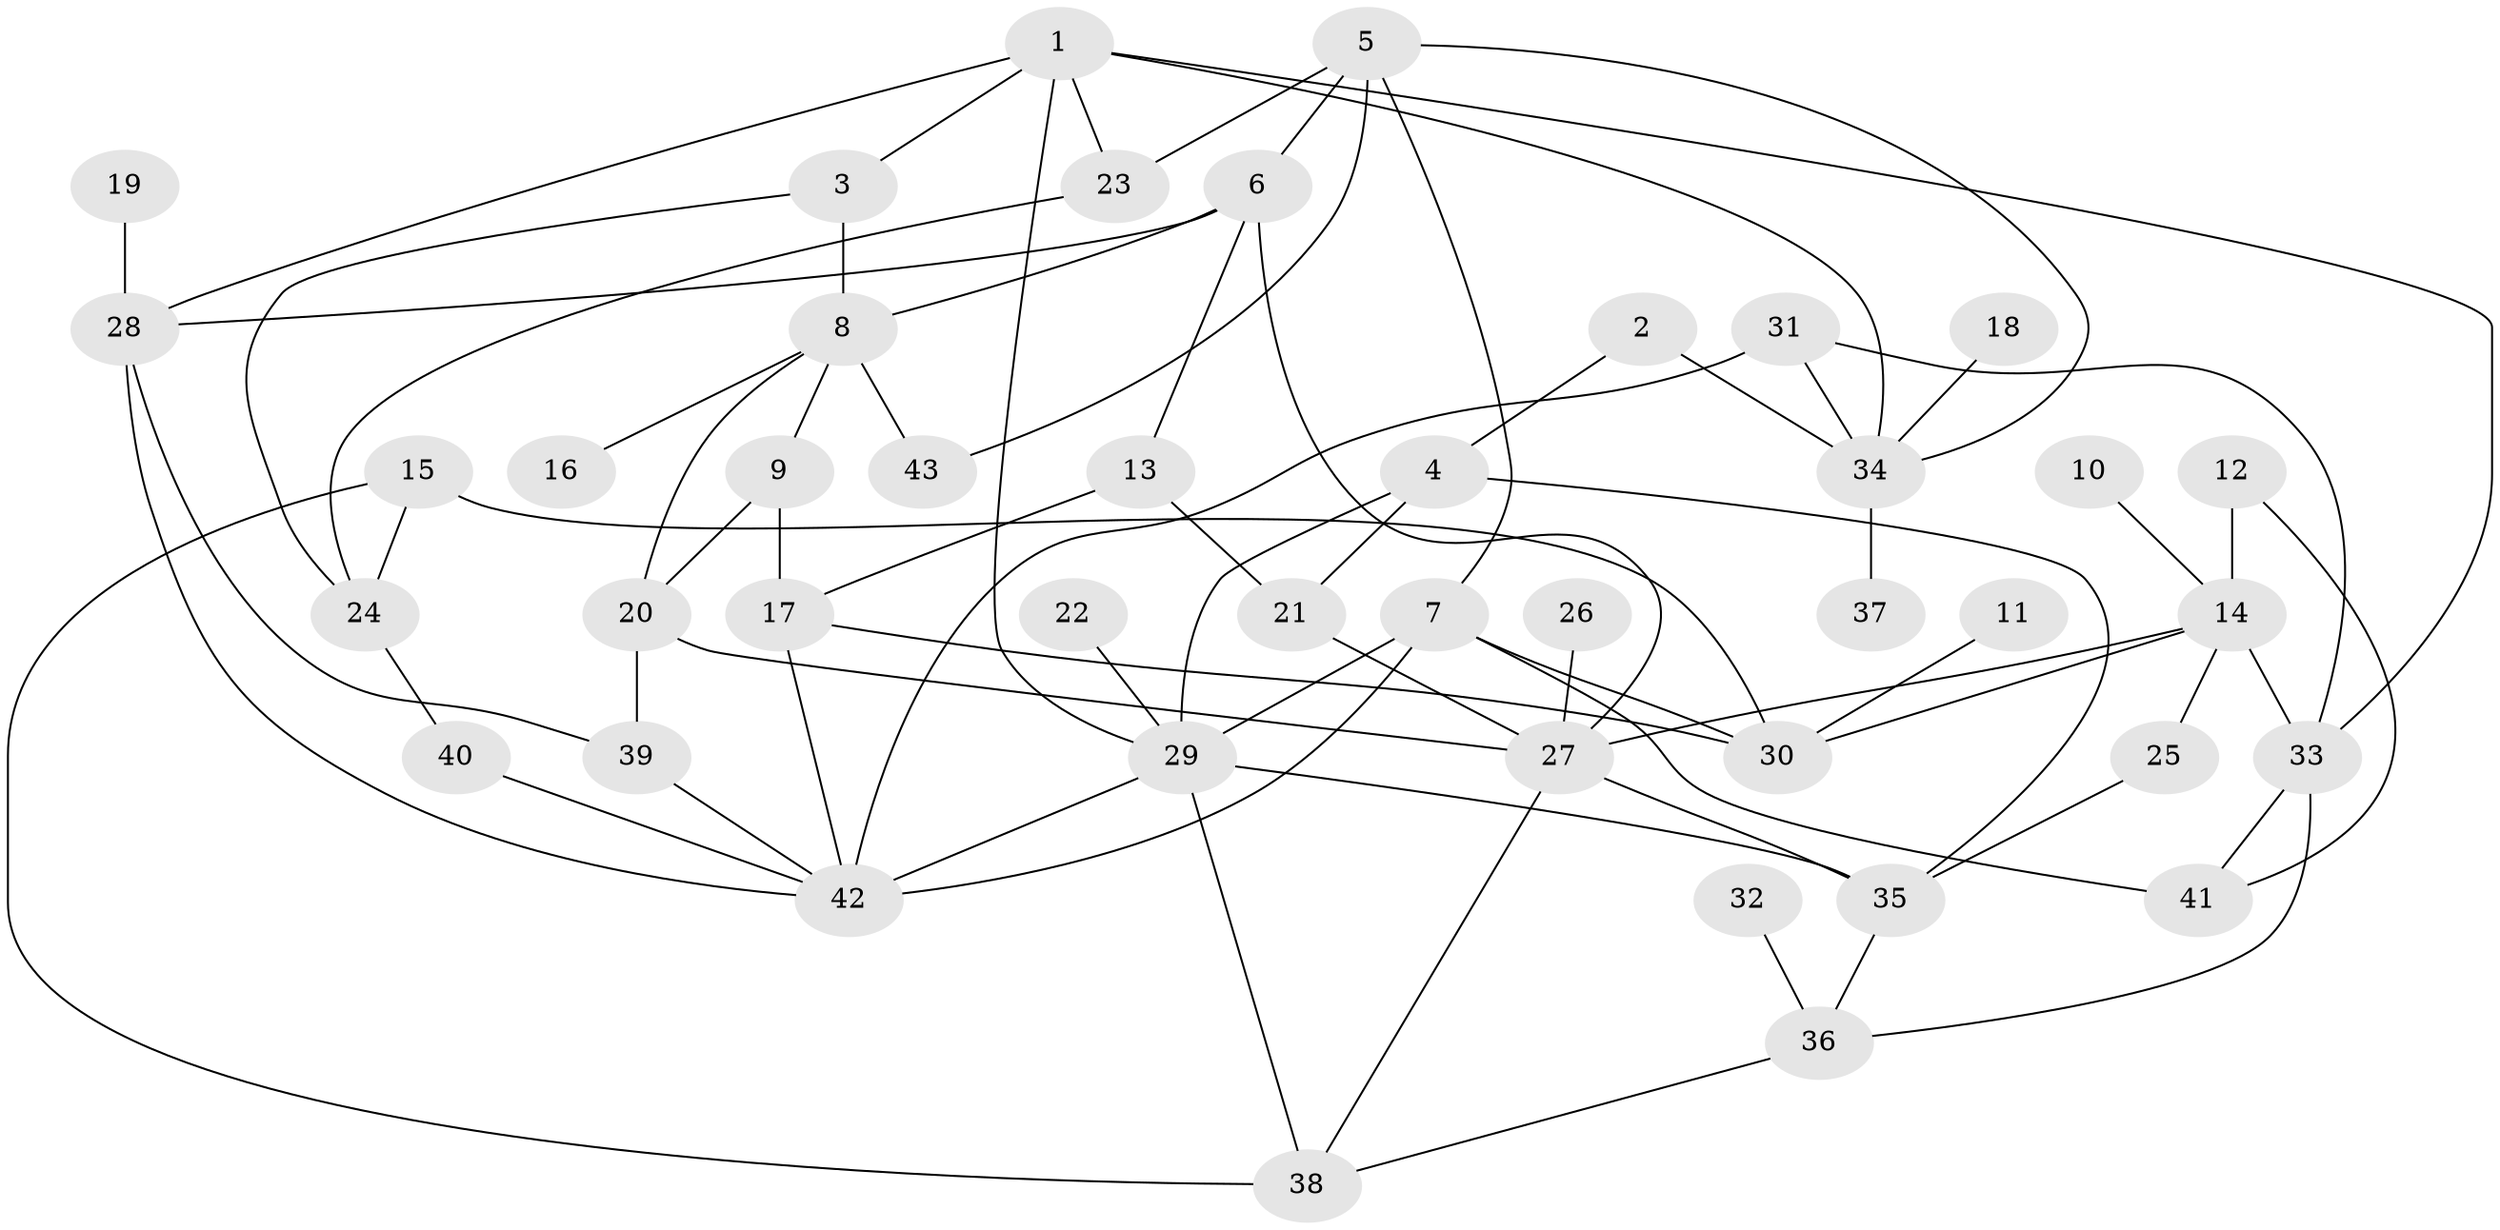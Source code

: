 // original degree distribution, {4: 0.1511627906976744, 5: 0.06976744186046512, 1: 0.18604651162790697, 6: 0.046511627906976744, 3: 0.2441860465116279, 2: 0.29069767441860467, 7: 0.011627906976744186}
// Generated by graph-tools (version 1.1) at 2025/25/03/09/25 03:25:32]
// undirected, 43 vertices, 75 edges
graph export_dot {
graph [start="1"]
  node [color=gray90,style=filled];
  1;
  2;
  3;
  4;
  5;
  6;
  7;
  8;
  9;
  10;
  11;
  12;
  13;
  14;
  15;
  16;
  17;
  18;
  19;
  20;
  21;
  22;
  23;
  24;
  25;
  26;
  27;
  28;
  29;
  30;
  31;
  32;
  33;
  34;
  35;
  36;
  37;
  38;
  39;
  40;
  41;
  42;
  43;
  1 -- 3 [weight=1.0];
  1 -- 23 [weight=1.0];
  1 -- 28 [weight=1.0];
  1 -- 29 [weight=1.0];
  1 -- 33 [weight=1.0];
  1 -- 34 [weight=1.0];
  2 -- 4 [weight=1.0];
  2 -- 34 [weight=1.0];
  3 -- 8 [weight=1.0];
  3 -- 24 [weight=1.0];
  4 -- 21 [weight=1.0];
  4 -- 29 [weight=1.0];
  4 -- 35 [weight=1.0];
  5 -- 6 [weight=1.0];
  5 -- 7 [weight=1.0];
  5 -- 23 [weight=1.0];
  5 -- 34 [weight=1.0];
  5 -- 43 [weight=1.0];
  6 -- 8 [weight=1.0];
  6 -- 13 [weight=1.0];
  6 -- 27 [weight=1.0];
  6 -- 28 [weight=1.0];
  7 -- 29 [weight=1.0];
  7 -- 30 [weight=1.0];
  7 -- 41 [weight=1.0];
  7 -- 42 [weight=2.0];
  8 -- 9 [weight=1.0];
  8 -- 16 [weight=1.0];
  8 -- 20 [weight=1.0];
  8 -- 43 [weight=2.0];
  9 -- 17 [weight=1.0];
  9 -- 20 [weight=1.0];
  10 -- 14 [weight=1.0];
  11 -- 30 [weight=1.0];
  12 -- 14 [weight=1.0];
  12 -- 41 [weight=1.0];
  13 -- 17 [weight=1.0];
  13 -- 21 [weight=1.0];
  14 -- 25 [weight=1.0];
  14 -- 27 [weight=1.0];
  14 -- 30 [weight=1.0];
  14 -- 33 [weight=1.0];
  15 -- 24 [weight=1.0];
  15 -- 30 [weight=1.0];
  15 -- 38 [weight=1.0];
  17 -- 30 [weight=1.0];
  17 -- 42 [weight=1.0];
  18 -- 34 [weight=1.0];
  19 -- 28 [weight=1.0];
  20 -- 27 [weight=1.0];
  20 -- 39 [weight=1.0];
  21 -- 27 [weight=1.0];
  22 -- 29 [weight=1.0];
  23 -- 24 [weight=1.0];
  24 -- 40 [weight=1.0];
  25 -- 35 [weight=1.0];
  26 -- 27 [weight=1.0];
  27 -- 35 [weight=1.0];
  27 -- 38 [weight=1.0];
  28 -- 39 [weight=1.0];
  28 -- 42 [weight=1.0];
  29 -- 35 [weight=1.0];
  29 -- 38 [weight=1.0];
  29 -- 42 [weight=1.0];
  31 -- 33 [weight=1.0];
  31 -- 34 [weight=2.0];
  31 -- 42 [weight=1.0];
  32 -- 36 [weight=1.0];
  33 -- 36 [weight=1.0];
  33 -- 41 [weight=1.0];
  34 -- 37 [weight=1.0];
  35 -- 36 [weight=1.0];
  36 -- 38 [weight=1.0];
  39 -- 42 [weight=1.0];
  40 -- 42 [weight=1.0];
}
